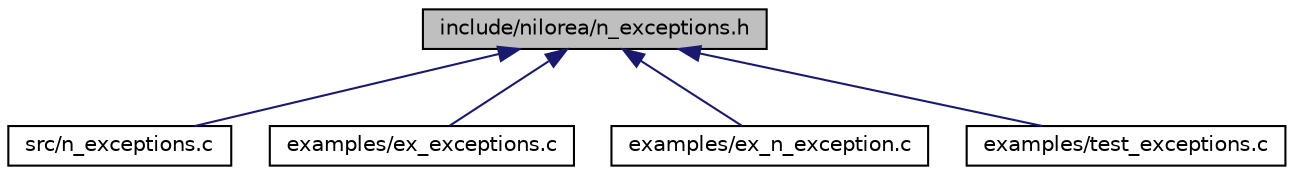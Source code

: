digraph G
{
  edge [fontname="Helvetica",fontsize="10",labelfontname="Helvetica",labelfontsize="10"];
  node [fontname="Helvetica",fontsize="10",shape=record];
  Node1 [label="include/nilorea/n_exceptions.h",height=0.2,width=0.4,color="black", fillcolor="grey75", style="filled" fontcolor="black"];
  Node1 -> Node2 [dir=back,color="midnightblue",fontsize="10",style="solid",fontname="Helvetica"];
  Node2 [label="src/n_exceptions.c",height=0.2,width=0.4,color="black", fillcolor="white", style="filled",URL="$n__exceptions_8c.html"];
  Node1 -> Node3 [dir=back,color="midnightblue",fontsize="10",style="solid",fontname="Helvetica"];
  Node3 [label="examples/ex_exceptions.c",height=0.2,width=0.4,color="black", fillcolor="white", style="filled",URL="$ex__exceptions_8c_source.html"];
  Node1 -> Node4 [dir=back,color="midnightblue",fontsize="10",style="solid",fontname="Helvetica"];
  Node4 [label="examples/ex_n_exception.c",height=0.2,width=0.4,color="black", fillcolor="white", style="filled",URL="$ex__n__exception_8c_source.html"];
  Node1 -> Node5 [dir=back,color="midnightblue",fontsize="10",style="solid",fontname="Helvetica"];
  Node5 [label="examples/test_exceptions.c",height=0.2,width=0.4,color="black", fillcolor="white", style="filled",URL="$test__exceptions_8c_source.html"];
}
